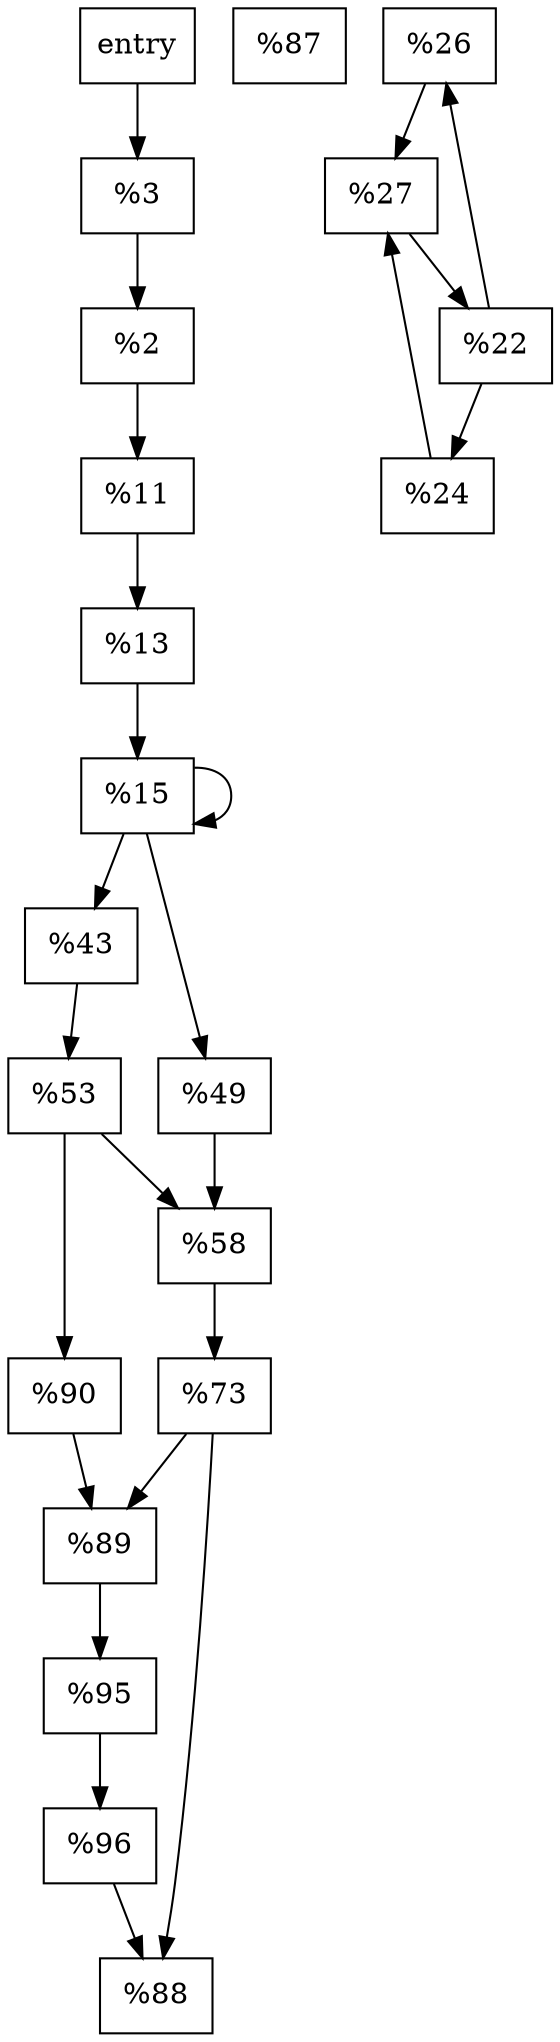 digraph CFG {
    node [shape=box];

    entry [label="entry"];
    block_2 [label="%2"];
    block_3 [label="%3"];
    block_11 [label="%11"];
    block_13 [label="%13"];
    block_15 [label="%15"];
    block_43 [label="%43"];
    block_49 [label="%49"];
    block_53 [label="%53"];
    block_58 [label="%58"];
    block_73 [label="%73"];
    block_87 [label="%87"];
    block_88 [label="%88"];
    block_89 [label="%89"];
    block_90 [label="%90"];
    block_95 [label="%95"];
    block_96 [label="%96"];
    block_26 [label="%26"];
    block_22 [label="%22"];
    block_24 [label="%24"];
    block_27 [label="%27"];
    
    entry -> block_3;
    block_3 -> block_2;
    block_2 -> block_11;
    block_11 -> block_13;
    block_13 -> block_15;
    block_15 -> block_15;
    block_15 -> block_43;
    block_15 -> block_49;
    block_43 -> block_53;
    block_49 -> block_58;
    block_53 -> block_58;
    block_58 -> block_73;
    block_73 -> block_88;
    block_73 -> block_89;
    block_89 -> block_95;
    block_95 -> block_96;
    block_96 -> block_88;
    block_53 -> block_90;
    block_90 -> block_89;
    
    block_22 -> block_24;
    block_22 -> block_26;
    block_24 -> block_27;
    block_26 -> block_27;
    block_27 -> block_22;
}